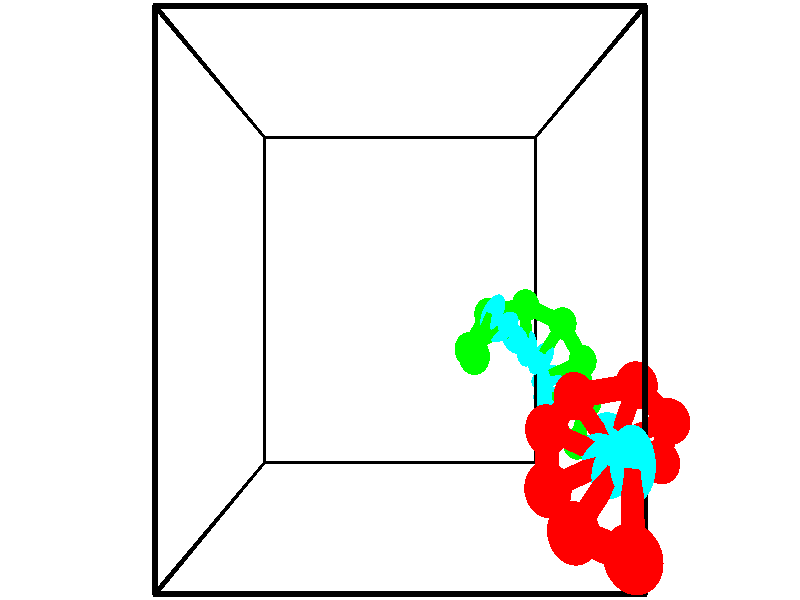 // switches for output
#declare DRAW_BASES = 1; // possible values are 0, 1; only relevant for DNA ribbons
#declare DRAW_BASES_TYPE = 3; // possible values are 1, 2, 3; only relevant for DNA ribbons
#declare DRAW_FOG = 0; // set to 1 to enable fog

#include "colors.inc"

#include "transforms.inc"
background { rgb <1, 1, 1>}

#default {
   normal{
       ripples 0.25
       frequency 0.20
       turbulence 0.2
       lambda 5
   }
	finish {
		phong 0.1
		phong_size 40.
	}
}

// original window dimensions: 1024x640


// camera settings

camera {
	sky <-0, 1, 0>
	up <-0, 1, 0>
	right 1.6 * <1, 0, 0>
	location <2.5, 2.5, 11.1562>
	look_at <2.5, 2.5, 2.5>
	direction <0, 0, -8.6562>
	angle 67.0682
}


# declare cpy_camera_pos = <2.5, 2.5, 11.1562>;
# if (DRAW_FOG = 1)
fog {
	fog_type 2
	up vnormalize(cpy_camera_pos)
	color rgbt<1,1,1,0.3>
	distance 1e-5
	fog_alt 3e-3
	fog_offset 4
}
# end


// LIGHTS

# declare lum = 6;
global_settings {
	ambient_light rgb lum * <0.05, 0.05, 0.05>
	max_trace_level 15
}# declare cpy_direct_light_amount = 0.25;
light_source
{	1000 * <-1, -1, 1>,
	rgb lum * cpy_direct_light_amount
	parallel
}

light_source
{	1000 * <1, 1, -1>,
	rgb lum * cpy_direct_light_amount
	parallel
}

// strand 0

// nucleotide -1

// particle -1
sphere {
	<6.091464, 0.638437, 2.823950> 0.250000
	pigment { color rgbt <1,0,0,0> }
	no_shadow
}
cylinder {
	<5.742859, 0.829770, 2.780751>,  <5.533696, 0.944570, 2.754831>, 0.100000
	pigment { color rgbt <1,0,0,0> }
	no_shadow
}
cylinder {
	<5.742859, 0.829770, 2.780751>,  <6.091464, 0.638437, 2.823950>, 0.100000
	pigment { color rgbt <1,0,0,0> }
	no_shadow
}

// particle -1
sphere {
	<5.742859, 0.829770, 2.780751> 0.100000
	pigment { color rgbt <1,0,0,0> }
	no_shadow
}
sphere {
	0, 1
	scale<0.080000,0.200000,0.300000>
	matrix <-0.210743, -0.166482, 0.963261,
		0.442780, 0.862253, 0.245897,
		-0.871512, 0.478334, -0.107999,
		5.481405, 0.973270, 2.748351>
	pigment { color rgbt <0,1,1,0> }
	no_shadow
}
cylinder {
	<6.000487, 1.185031, 3.304543>,  <6.091464, 0.638437, 2.823950>, 0.130000
	pigment { color rgbt <1,0,0,0> }
	no_shadow
}

// nucleotide -1

// particle -1
sphere {
	<6.000487, 1.185031, 3.304543> 0.250000
	pigment { color rgbt <1,0,0,0> }
	no_shadow
}
cylinder {
	<5.641090, 1.042556, 3.201903>,  <5.425452, 0.957071, 3.140319>, 0.100000
	pigment { color rgbt <1,0,0,0> }
	no_shadow
}
cylinder {
	<5.641090, 1.042556, 3.201903>,  <6.000487, 1.185031, 3.304543>, 0.100000
	pigment { color rgbt <1,0,0,0> }
	no_shadow
}

// particle -1
sphere {
	<5.641090, 1.042556, 3.201903> 0.100000
	pigment { color rgbt <1,0,0,0> }
	no_shadow
}
sphere {
	0, 1
	scale<0.080000,0.200000,0.300000>
	matrix <-0.273673, -0.002557, 0.961819,
		-0.343244, 0.934411, -0.095181,
		-0.898491, -0.356187, -0.256600,
		5.371543, 0.935700, 3.124923>
	pigment { color rgbt <0,1,1,0> }
	no_shadow
}
cylinder {
	<5.477228, 1.604818, 3.549461>,  <6.000487, 1.185031, 3.304543>, 0.130000
	pigment { color rgbt <1,0,0,0> }
	no_shadow
}

// nucleotide -1

// particle -1
sphere {
	<5.477228, 1.604818, 3.549461> 0.250000
	pigment { color rgbt <1,0,0,0> }
	no_shadow
}
cylinder {
	<5.315788, 1.239166, 3.564810>,  <5.218924, 1.019775, 3.574019>, 0.100000
	pigment { color rgbt <1,0,0,0> }
	no_shadow
}
cylinder {
	<5.315788, 1.239166, 3.564810>,  <5.477228, 1.604818, 3.549461>, 0.100000
	pigment { color rgbt <1,0,0,0> }
	no_shadow
}

// particle -1
sphere {
	<5.315788, 1.239166, 3.564810> 0.100000
	pigment { color rgbt <1,0,0,0> }
	no_shadow
}
sphere {
	0, 1
	scale<0.080000,0.200000,0.300000>
	matrix <-0.373135, 0.202748, 0.905353,
		-0.835390, 0.351083, -0.422923,
		-0.403600, -0.914130, 0.038372,
		5.194708, 0.964927, 3.576322>
	pigment { color rgbt <0,1,1,0> }
	no_shadow
}
cylinder {
	<4.680755, 1.499576, 3.609919>,  <5.477228, 1.604818, 3.549461>, 0.130000
	pigment { color rgbt <1,0,0,0> }
	no_shadow
}

// nucleotide -1

// particle -1
sphere {
	<4.680755, 1.499576, 3.609919> 0.250000
	pigment { color rgbt <1,0,0,0> }
	no_shadow
}
cylinder {
	<4.880043, 1.208804, 3.798960>,  <4.999616, 1.034341, 3.912384>, 0.100000
	pigment { color rgbt <1,0,0,0> }
	no_shadow
}
cylinder {
	<4.880043, 1.208804, 3.798960>,  <4.680755, 1.499576, 3.609919>, 0.100000
	pigment { color rgbt <1,0,0,0> }
	no_shadow
}

// particle -1
sphere {
	<4.880043, 1.208804, 3.798960> 0.100000
	pigment { color rgbt <1,0,0,0> }
	no_shadow
}
sphere {
	0, 1
	scale<0.080000,0.200000,0.300000>
	matrix <-0.387302, 0.301083, 0.871405,
		-0.775741, -0.617190, -0.131536,
		0.498220, -0.726929, 0.472601,
		5.029509, 0.990726, 3.940740>
	pigment { color rgbt <0,1,1,0> }
	no_shadow
}
cylinder {
	<4.226154, 1.226067, 4.060397>,  <4.680755, 1.499576, 3.609919>, 0.130000
	pigment { color rgbt <1,0,0,0> }
	no_shadow
}

// nucleotide -1

// particle -1
sphere {
	<4.226154, 1.226067, 4.060397> 0.250000
	pigment { color rgbt <1,0,0,0> }
	no_shadow
}
cylinder {
	<4.575592, 1.113040, 4.218883>,  <4.785255, 1.045224, 4.313974>, 0.100000
	pigment { color rgbt <1,0,0,0> }
	no_shadow
}
cylinder {
	<4.575592, 1.113040, 4.218883>,  <4.226154, 1.226067, 4.060397>, 0.100000
	pigment { color rgbt <1,0,0,0> }
	no_shadow
}

// particle -1
sphere {
	<4.575592, 1.113040, 4.218883> 0.100000
	pigment { color rgbt <1,0,0,0> }
	no_shadow
}
sphere {
	0, 1
	scale<0.080000,0.200000,0.300000>
	matrix <-0.315368, 0.291367, 0.903133,
		-0.370639, -0.913926, 0.165424,
		0.873596, -0.282567, 0.396215,
		4.837671, 1.028270, 4.337747>
	pigment { color rgbt <0,1,1,0> }
	no_shadow
}
cylinder {
	<4.106823, 0.781349, 4.588823>,  <4.226154, 1.226067, 4.060397>, 0.130000
	pigment { color rgbt <1,0,0,0> }
	no_shadow
}

// nucleotide -1

// particle -1
sphere {
	<4.106823, 0.781349, 4.588823> 0.250000
	pigment { color rgbt <1,0,0,0> }
	no_shadow
}
cylinder {
	<4.460152, 0.951404, 4.667818>,  <4.672149, 1.053437, 4.715214>, 0.100000
	pigment { color rgbt <1,0,0,0> }
	no_shadow
}
cylinder {
	<4.460152, 0.951404, 4.667818>,  <4.106823, 0.781349, 4.588823>, 0.100000
	pigment { color rgbt <1,0,0,0> }
	no_shadow
}

// particle -1
sphere {
	<4.460152, 0.951404, 4.667818> 0.100000
	pigment { color rgbt <1,0,0,0> }
	no_shadow
}
sphere {
	0, 1
	scale<0.080000,0.200000,0.300000>
	matrix <-0.314759, 0.225721, 0.921942,
		0.347376, -0.876531, 0.333200,
		0.883321, 0.425138, 0.197486,
		4.725148, 1.078945, 4.727064>
	pigment { color rgbt <0,1,1,0> }
	no_shadow
}
cylinder {
	<4.189519, 0.609856, 5.276245>,  <4.106823, 0.781349, 4.588823>, 0.130000
	pigment { color rgbt <1,0,0,0> }
	no_shadow
}

// nucleotide -1

// particle -1
sphere {
	<4.189519, 0.609856, 5.276245> 0.250000
	pigment { color rgbt <1,0,0,0> }
	no_shadow
}
cylinder {
	<4.454536, 0.901102, 5.205947>,  <4.613547, 1.075850, 5.163769>, 0.100000
	pigment { color rgbt <1,0,0,0> }
	no_shadow
}
cylinder {
	<4.454536, 0.901102, 5.205947>,  <4.189519, 0.609856, 5.276245>, 0.100000
	pigment { color rgbt <1,0,0,0> }
	no_shadow
}

// particle -1
sphere {
	<4.454536, 0.901102, 5.205947> 0.100000
	pigment { color rgbt <1,0,0,0> }
	no_shadow
}
sphere {
	0, 1
	scale<0.080000,0.200000,0.300000>
	matrix <-0.211604, 0.407019, 0.888572,
		0.718514, -0.551528, 0.423739,
		0.662542, 0.728116, -0.175743,
		4.653299, 1.119537, 5.153224>
	pigment { color rgbt <0,1,1,0> }
	no_shadow
}
cylinder {
	<4.554770, 0.596581, 5.824953>,  <4.189519, 0.609856, 5.276245>, 0.130000
	pigment { color rgbt <1,0,0,0> }
	no_shadow
}

// nucleotide -1

// particle -1
sphere {
	<4.554770, 0.596581, 5.824953> 0.250000
	pigment { color rgbt <1,0,0,0> }
	no_shadow
}
cylinder {
	<4.608543, 0.966305, 5.682081>,  <4.640808, 1.188139, 5.596357>, 0.100000
	pigment { color rgbt <1,0,0,0> }
	no_shadow
}
cylinder {
	<4.608543, 0.966305, 5.682081>,  <4.554770, 0.596581, 5.824953>, 0.100000
	pigment { color rgbt <1,0,0,0> }
	no_shadow
}

// particle -1
sphere {
	<4.608543, 0.966305, 5.682081> 0.100000
	pigment { color rgbt <1,0,0,0> }
	no_shadow
}
sphere {
	0, 1
	scale<0.080000,0.200000,0.300000>
	matrix <-0.330650, 0.381637, 0.863147,
		0.934129, 0.002066, 0.356928,
		0.134434, 0.924310, -0.357181,
		4.648874, 1.243598, 5.574926>
	pigment { color rgbt <0,1,1,0> }
	no_shadow
}
// strand 1

// nucleotide -1

// particle -1
sphere {
	<3.694869, 1.745214, 1.445259> 0.250000
	pigment { color rgbt <0,1,0,0> }
	no_shadow
}
cylinder {
	<3.883499, 2.076317, 1.323647>,  <3.996677, 2.274979, 1.250681>, 0.100000
	pigment { color rgbt <0,1,0,0> }
	no_shadow
}
cylinder {
	<3.883499, 2.076317, 1.323647>,  <3.694869, 1.745214, 1.445259>, 0.100000
	pigment { color rgbt <0,1,0,0> }
	no_shadow
}

// particle -1
sphere {
	<3.883499, 2.076317, 1.323647> 0.100000
	pigment { color rgbt <0,1,0,0> }
	no_shadow
}
sphere {
	0, 1
	scale<0.080000,0.200000,0.300000>
	matrix <0.567728, -0.548805, -0.613595,
		-0.674760, 0.116751, -0.728744,
		0.471576, 0.827758, -0.304029,
		4.024972, 2.324644, 1.232439>
	pigment { color rgbt <0,1,1,0> }
	no_shadow
}
cylinder {
	<3.702979, 1.783566, 0.628005>,  <3.694869, 1.745214, 1.445259>, 0.130000
	pigment { color rgbt <0,1,0,0> }
	no_shadow
}

// nucleotide -1

// particle -1
sphere {
	<3.702979, 1.783566, 0.628005> 0.250000
	pigment { color rgbt <0,1,0,0> }
	no_shadow
}
cylinder {
	<4.013252, 1.974886, 0.792708>,  <4.199416, 2.089678, 0.891531>, 0.100000
	pigment { color rgbt <0,1,0,0> }
	no_shadow
}
cylinder {
	<4.013252, 1.974886, 0.792708>,  <3.702979, 1.783566, 0.628005>, 0.100000
	pigment { color rgbt <0,1,0,0> }
	no_shadow
}

// particle -1
sphere {
	<4.013252, 1.974886, 0.792708> 0.100000
	pigment { color rgbt <0,1,0,0> }
	no_shadow
}
sphere {
	0, 1
	scale<0.080000,0.200000,0.300000>
	matrix <0.614915, -0.425850, -0.663725,
		-0.142112, 0.768037, -0.624438,
		0.775682, 0.478300, 0.411759,
		4.245957, 2.118376, 0.916236>
	pigment { color rgbt <0,1,1,0> }
	no_shadow
}
cylinder {
	<4.107833, 2.283973, 0.133302>,  <3.702979, 1.783566, 0.628005>, 0.130000
	pigment { color rgbt <0,1,0,0> }
	no_shadow
}

// nucleotide -1

// particle -1
sphere {
	<4.107833, 2.283973, 0.133302> 0.250000
	pigment { color rgbt <0,1,0,0> }
	no_shadow
}
cylinder {
	<4.335335, 2.087996, 0.397567>,  <4.471836, 1.970409, 0.556126>, 0.100000
	pigment { color rgbt <0,1,0,0> }
	no_shadow
}
cylinder {
	<4.335335, 2.087996, 0.397567>,  <4.107833, 2.283973, 0.133302>, 0.100000
	pigment { color rgbt <0,1,0,0> }
	no_shadow
}

// particle -1
sphere {
	<4.335335, 2.087996, 0.397567> 0.100000
	pigment { color rgbt <0,1,0,0> }
	no_shadow
}
sphere {
	0, 1
	scale<0.080000,0.200000,0.300000>
	matrix <0.637228, -0.245395, -0.730563,
		0.520058, 0.836503, 0.172636,
		0.568754, -0.489943, 0.660662,
		4.505961, 1.941013, 0.595766>
	pigment { color rgbt <0,1,1,0> }
	no_shadow
}
cylinder {
	<4.805748, 2.414620, 0.053315>,  <4.107833, 2.283973, 0.133302>, 0.130000
	pigment { color rgbt <0,1,0,0> }
	no_shadow
}

// nucleotide -1

// particle -1
sphere {
	<4.805748, 2.414620, 0.053315> 0.250000
	pigment { color rgbt <0,1,0,0> }
	no_shadow
}
cylinder {
	<4.781036, 2.057775, 0.232344>,  <4.766209, 1.843669, 0.339761>, 0.100000
	pigment { color rgbt <0,1,0,0> }
	no_shadow
}
cylinder {
	<4.781036, 2.057775, 0.232344>,  <4.805748, 2.414620, 0.053315>, 0.100000
	pigment { color rgbt <0,1,0,0> }
	no_shadow
}

// particle -1
sphere {
	<4.781036, 2.057775, 0.232344> 0.100000
	pigment { color rgbt <0,1,0,0> }
	no_shadow
}
sphere {
	0, 1
	scale<0.080000,0.200000,0.300000>
	matrix <0.579469, -0.397172, -0.711668,
		0.812650, 0.215387, 0.541488,
		-0.061780, -0.892112, 0.447571,
		4.762502, 1.790142, 0.366615>
	pigment { color rgbt <0,1,1,0> }
	no_shadow
}
cylinder {
	<5.520304, 2.137289, -0.057407>,  <4.805748, 2.414620, 0.053315>, 0.130000
	pigment { color rgbt <0,1,0,0> }
	no_shadow
}

// nucleotide -1

// particle -1
sphere {
	<5.520304, 2.137289, -0.057407> 0.250000
	pigment { color rgbt <0,1,0,0> }
	no_shadow
}
cylinder {
	<5.271622, 1.836359, 0.029763>,  <5.122413, 1.655801, 0.082065>, 0.100000
	pigment { color rgbt <0,1,0,0> }
	no_shadow
}
cylinder {
	<5.271622, 1.836359, 0.029763>,  <5.520304, 2.137289, -0.057407>, 0.100000
	pigment { color rgbt <0,1,0,0> }
	no_shadow
}

// particle -1
sphere {
	<5.271622, 1.836359, 0.029763> 0.100000
	pigment { color rgbt <0,1,0,0> }
	no_shadow
}
sphere {
	0, 1
	scale<0.080000,0.200000,0.300000>
	matrix <0.447909, -0.569736, -0.689042,
		0.642543, -0.330770, 0.691180,
		-0.621704, -0.752325, 0.217925,
		5.085110, 1.610662, 0.095141>
	pigment { color rgbt <0,1,1,0> }
	no_shadow
}
cylinder {
	<5.899626, 1.553798, -0.086773>,  <5.520304, 2.137289, -0.057407>, 0.130000
	pigment { color rgbt <0,1,0,0> }
	no_shadow
}

// nucleotide -1

// particle -1
sphere {
	<5.899626, 1.553798, -0.086773> 0.250000
	pigment { color rgbt <0,1,0,0> }
	no_shadow
}
cylinder {
	<5.531120, 1.404278, -0.129750>,  <5.310017, 1.314566, -0.155537>, 0.100000
	pigment { color rgbt <0,1,0,0> }
	no_shadow
}
cylinder {
	<5.531120, 1.404278, -0.129750>,  <5.899626, 1.553798, -0.086773>, 0.100000
	pigment { color rgbt <0,1,0,0> }
	no_shadow
}

// particle -1
sphere {
	<5.531120, 1.404278, -0.129750> 0.100000
	pigment { color rgbt <0,1,0,0> }
	no_shadow
}
sphere {
	0, 1
	scale<0.080000,0.200000,0.300000>
	matrix <0.336740, -0.628357, -0.701266,
		0.194621, -0.682232, 0.704756,
		-0.921265, -0.373800, -0.107443,
		5.254741, 1.292138, -0.161983>
	pigment { color rgbt <0,1,1,0> }
	no_shadow
}
cylinder {
	<6.021648, 0.900208, -0.200117>,  <5.899626, 1.553798, -0.086773>, 0.130000
	pigment { color rgbt <0,1,0,0> }
	no_shadow
}

// nucleotide -1

// particle -1
sphere {
	<6.021648, 0.900208, -0.200117> 0.250000
	pigment { color rgbt <0,1,0,0> }
	no_shadow
}
cylinder {
	<5.645737, 0.919786, -0.335423>,  <5.420190, 0.931534, -0.416606>, 0.100000
	pigment { color rgbt <0,1,0,0> }
	no_shadow
}
cylinder {
	<5.645737, 0.919786, -0.335423>,  <6.021648, 0.900208, -0.200117>, 0.100000
	pigment { color rgbt <0,1,0,0> }
	no_shadow
}

// particle -1
sphere {
	<5.645737, 0.919786, -0.335423> 0.100000
	pigment { color rgbt <0,1,0,0> }
	no_shadow
}
sphere {
	0, 1
	scale<0.080000,0.200000,0.300000>
	matrix <0.262714, -0.529627, -0.806521,
		-0.218630, -0.846817, 0.484873,
		-0.939778, 0.048946, -0.338263,
		5.363803, 0.934470, -0.436902>
	pigment { color rgbt <0,1,1,0> }
	no_shadow
}
cylinder {
	<5.893221, 0.195228, -0.459895>,  <6.021648, 0.900208, -0.200117>, 0.130000
	pigment { color rgbt <0,1,0,0> }
	no_shadow
}

// nucleotide -1

// particle -1
sphere {
	<5.893221, 0.195228, -0.459895> 0.250000
	pigment { color rgbt <0,1,0,0> }
	no_shadow
}
cylinder {
	<5.623764, 0.443649, -0.620144>,  <5.462090, 0.592702, -0.716293>, 0.100000
	pigment { color rgbt <0,1,0,0> }
	no_shadow
}
cylinder {
	<5.623764, 0.443649, -0.620144>,  <5.893221, 0.195228, -0.459895>, 0.100000
	pigment { color rgbt <0,1,0,0> }
	no_shadow
}

// particle -1
sphere {
	<5.623764, 0.443649, -0.620144> 0.100000
	pigment { color rgbt <0,1,0,0> }
	no_shadow
}
sphere {
	0, 1
	scale<0.080000,0.200000,0.300000>
	matrix <0.005842, -0.537581, -0.843192,
		-0.739035, -0.570350, 0.358509,
		-0.673642, 0.621054, -0.400623,
		5.421671, 0.629965, -0.740331>
	pigment { color rgbt <0,1,1,0> }
	no_shadow
}
// box output
cylinder {
	<0.000000, 0.000000, 0.000000>,  <5.000000, 0.000000, 0.000000>, 0.025000
	pigment { color rgbt <0,0,0,0> }
	no_shadow
}
cylinder {
	<0.000000, 0.000000, 0.000000>,  <0.000000, 5.000000, 0.000000>, 0.025000
	pigment { color rgbt <0,0,0,0> }
	no_shadow
}
cylinder {
	<0.000000, 0.000000, 0.000000>,  <0.000000, 0.000000, 5.000000>, 0.025000
	pigment { color rgbt <0,0,0,0> }
	no_shadow
}
cylinder {
	<5.000000, 5.000000, 5.000000>,  <0.000000, 5.000000, 5.000000>, 0.025000
	pigment { color rgbt <0,0,0,0> }
	no_shadow
}
cylinder {
	<5.000000, 5.000000, 5.000000>,  <5.000000, 0.000000, 5.000000>, 0.025000
	pigment { color rgbt <0,0,0,0> }
	no_shadow
}
cylinder {
	<5.000000, 5.000000, 5.000000>,  <5.000000, 5.000000, 0.000000>, 0.025000
	pigment { color rgbt <0,0,0,0> }
	no_shadow
}
cylinder {
	<0.000000, 0.000000, 5.000000>,  <0.000000, 5.000000, 5.000000>, 0.025000
	pigment { color rgbt <0,0,0,0> }
	no_shadow
}
cylinder {
	<0.000000, 0.000000, 5.000000>,  <5.000000, 0.000000, 5.000000>, 0.025000
	pigment { color rgbt <0,0,0,0> }
	no_shadow
}
cylinder {
	<5.000000, 5.000000, 0.000000>,  <0.000000, 5.000000, 0.000000>, 0.025000
	pigment { color rgbt <0,0,0,0> }
	no_shadow
}
cylinder {
	<5.000000, 5.000000, 0.000000>,  <5.000000, 0.000000, 0.000000>, 0.025000
	pigment { color rgbt <0,0,0,0> }
	no_shadow
}
cylinder {
	<5.000000, 0.000000, 5.000000>,  <5.000000, 0.000000, 0.000000>, 0.025000
	pigment { color rgbt <0,0,0,0> }
	no_shadow
}
cylinder {
	<0.000000, 5.000000, 0.000000>,  <0.000000, 5.000000, 5.000000>, 0.025000
	pigment { color rgbt <0,0,0,0> }
	no_shadow
}
// end of box output
